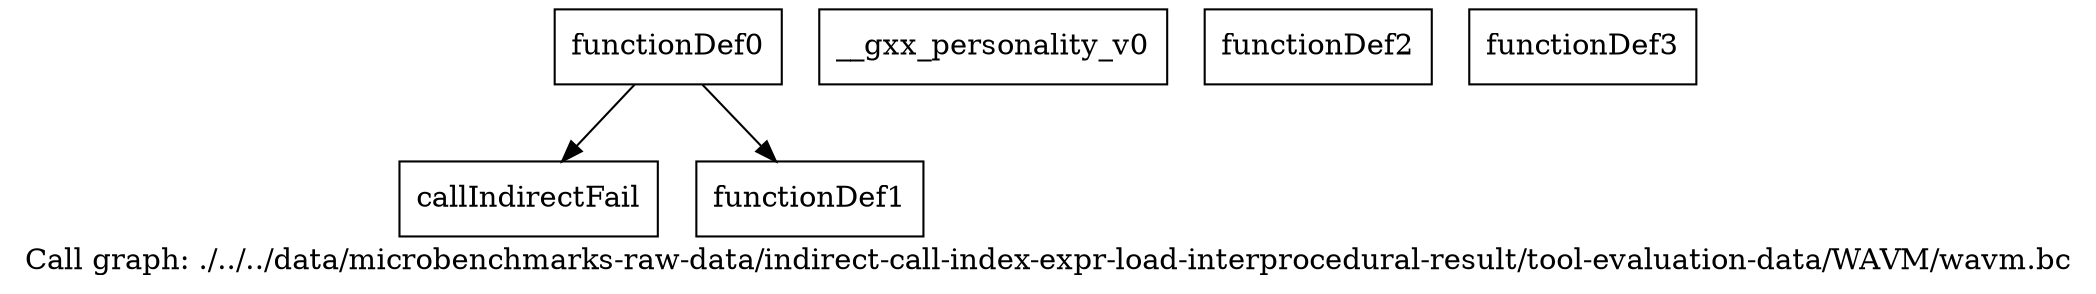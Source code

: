 digraph "Call graph: ./../../data/microbenchmarks-raw-data/indirect-call-index-expr-load-interprocedural-result/tool-evaluation-data/WAVM/wavm.bc" {
	label="Call graph: ./../../data/microbenchmarks-raw-data/indirect-call-index-expr-load-interprocedural-result/tool-evaluation-data/WAVM/wavm.bc";

	Node0x82d9f0 [shape=record,label="{callIndirectFail}"];
	Node0x82d810 [shape=record,label="{__gxx_personality_v0}"];
	Node0x82d8f0 [shape=record,label="{functionDef0}"];
	Node0x82d8f0 -> Node0x82d970;
	Node0x82d8f0 -> Node0x82d9f0;
	Node0x82d970 [shape=record,label="{functionDef1}"];
	Node0x82db20 [shape=record,label="{functionDef2}"];
	Node0x82dba0 [shape=record,label="{functionDef3}"];
}

